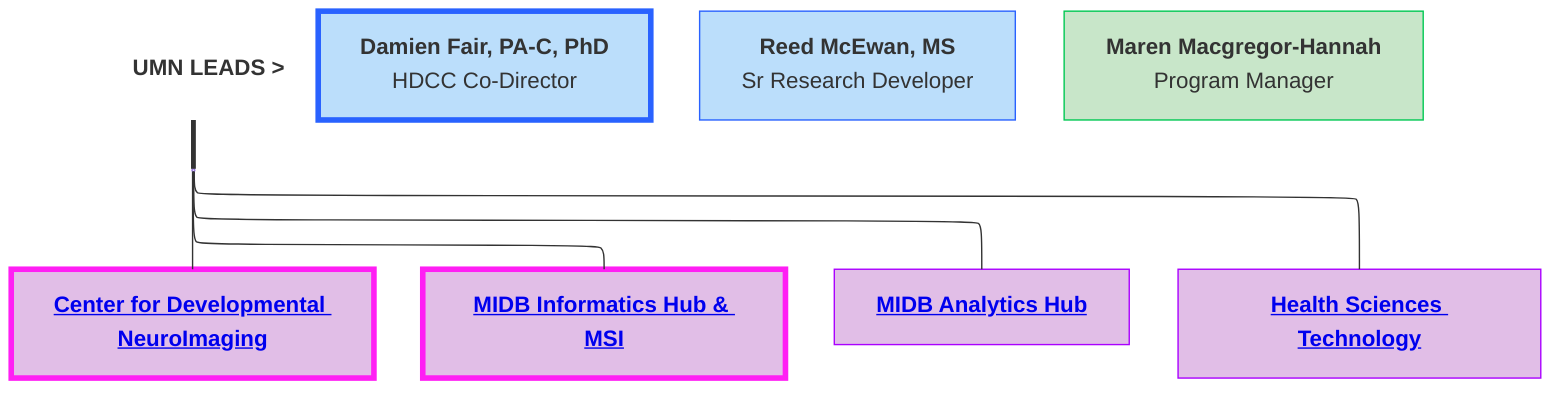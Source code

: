 ---
config:
  layout: elk
---
flowchart TB
    n5["tuitle"] --- C@{ label: "<a href=\"../orgcharts#center-for-developmental-neuroimaging\" target=\"_top\"><b>Center for Developmental NeuroImaging</b></a>" } & E@{ label: "<a href=\"../orgcharts#midb-informatics-hub-msi\" target=\"_top\"><b>MIDB Informatics Hub &amp; MSI</b></a>" } & D@{ label: "<a href=\"../orgcharts#midb-analytics-hub\" target=\"_top\"><b>MIDB Analytics Hub</b></a>" } & B@{ label: "<a href=\"../orgcharts#health-sciences-technology\" target=\"_top\"><b>Health Sciences Technology</b></a>" }
    n3>"<b><br>UMN LEADS &gt;<br><br></b>"] === n5
    A["<b>Damien Fair, PA-C, PhD</b><br>HDCC Co-Director"]
    A1["<b>Reed McEwan, MS</b><br>Sr Research Developer"]
    n1["<b>Maren Macgregor-Hannah<br></b>Program Manager"]
    n5@{ shape: anchor}
    style C fill:#E1BEE7,stroke:#FF1FF4,stroke-width:4px,stroke-dasharray: 0
    style E fill:#E1BEE7,stroke:#FF1FF4,stroke-width:4px,stroke-dasharray: 0
    style D fill:#E1BEE7,stroke:#AA00FF
    style B fill:#E1BEE7,stroke:#AA00FF
    style n3 fill:transparent,stroke:none,stroke-width:4px
    style A fill:#BBDEFB,stroke:#2962FF,stroke-width:4px
    style A1 fill:#BBDEFB,stroke:#2962FF
    style n1 fill:#C8E6C9,stroke:#00C853
    click C "#center-for-developmental-neuroimaging"
    click E "#midb-informatics-hub-msi"
    click D "#midb-analytics-hub"
    click B "#health-sciences-technology"